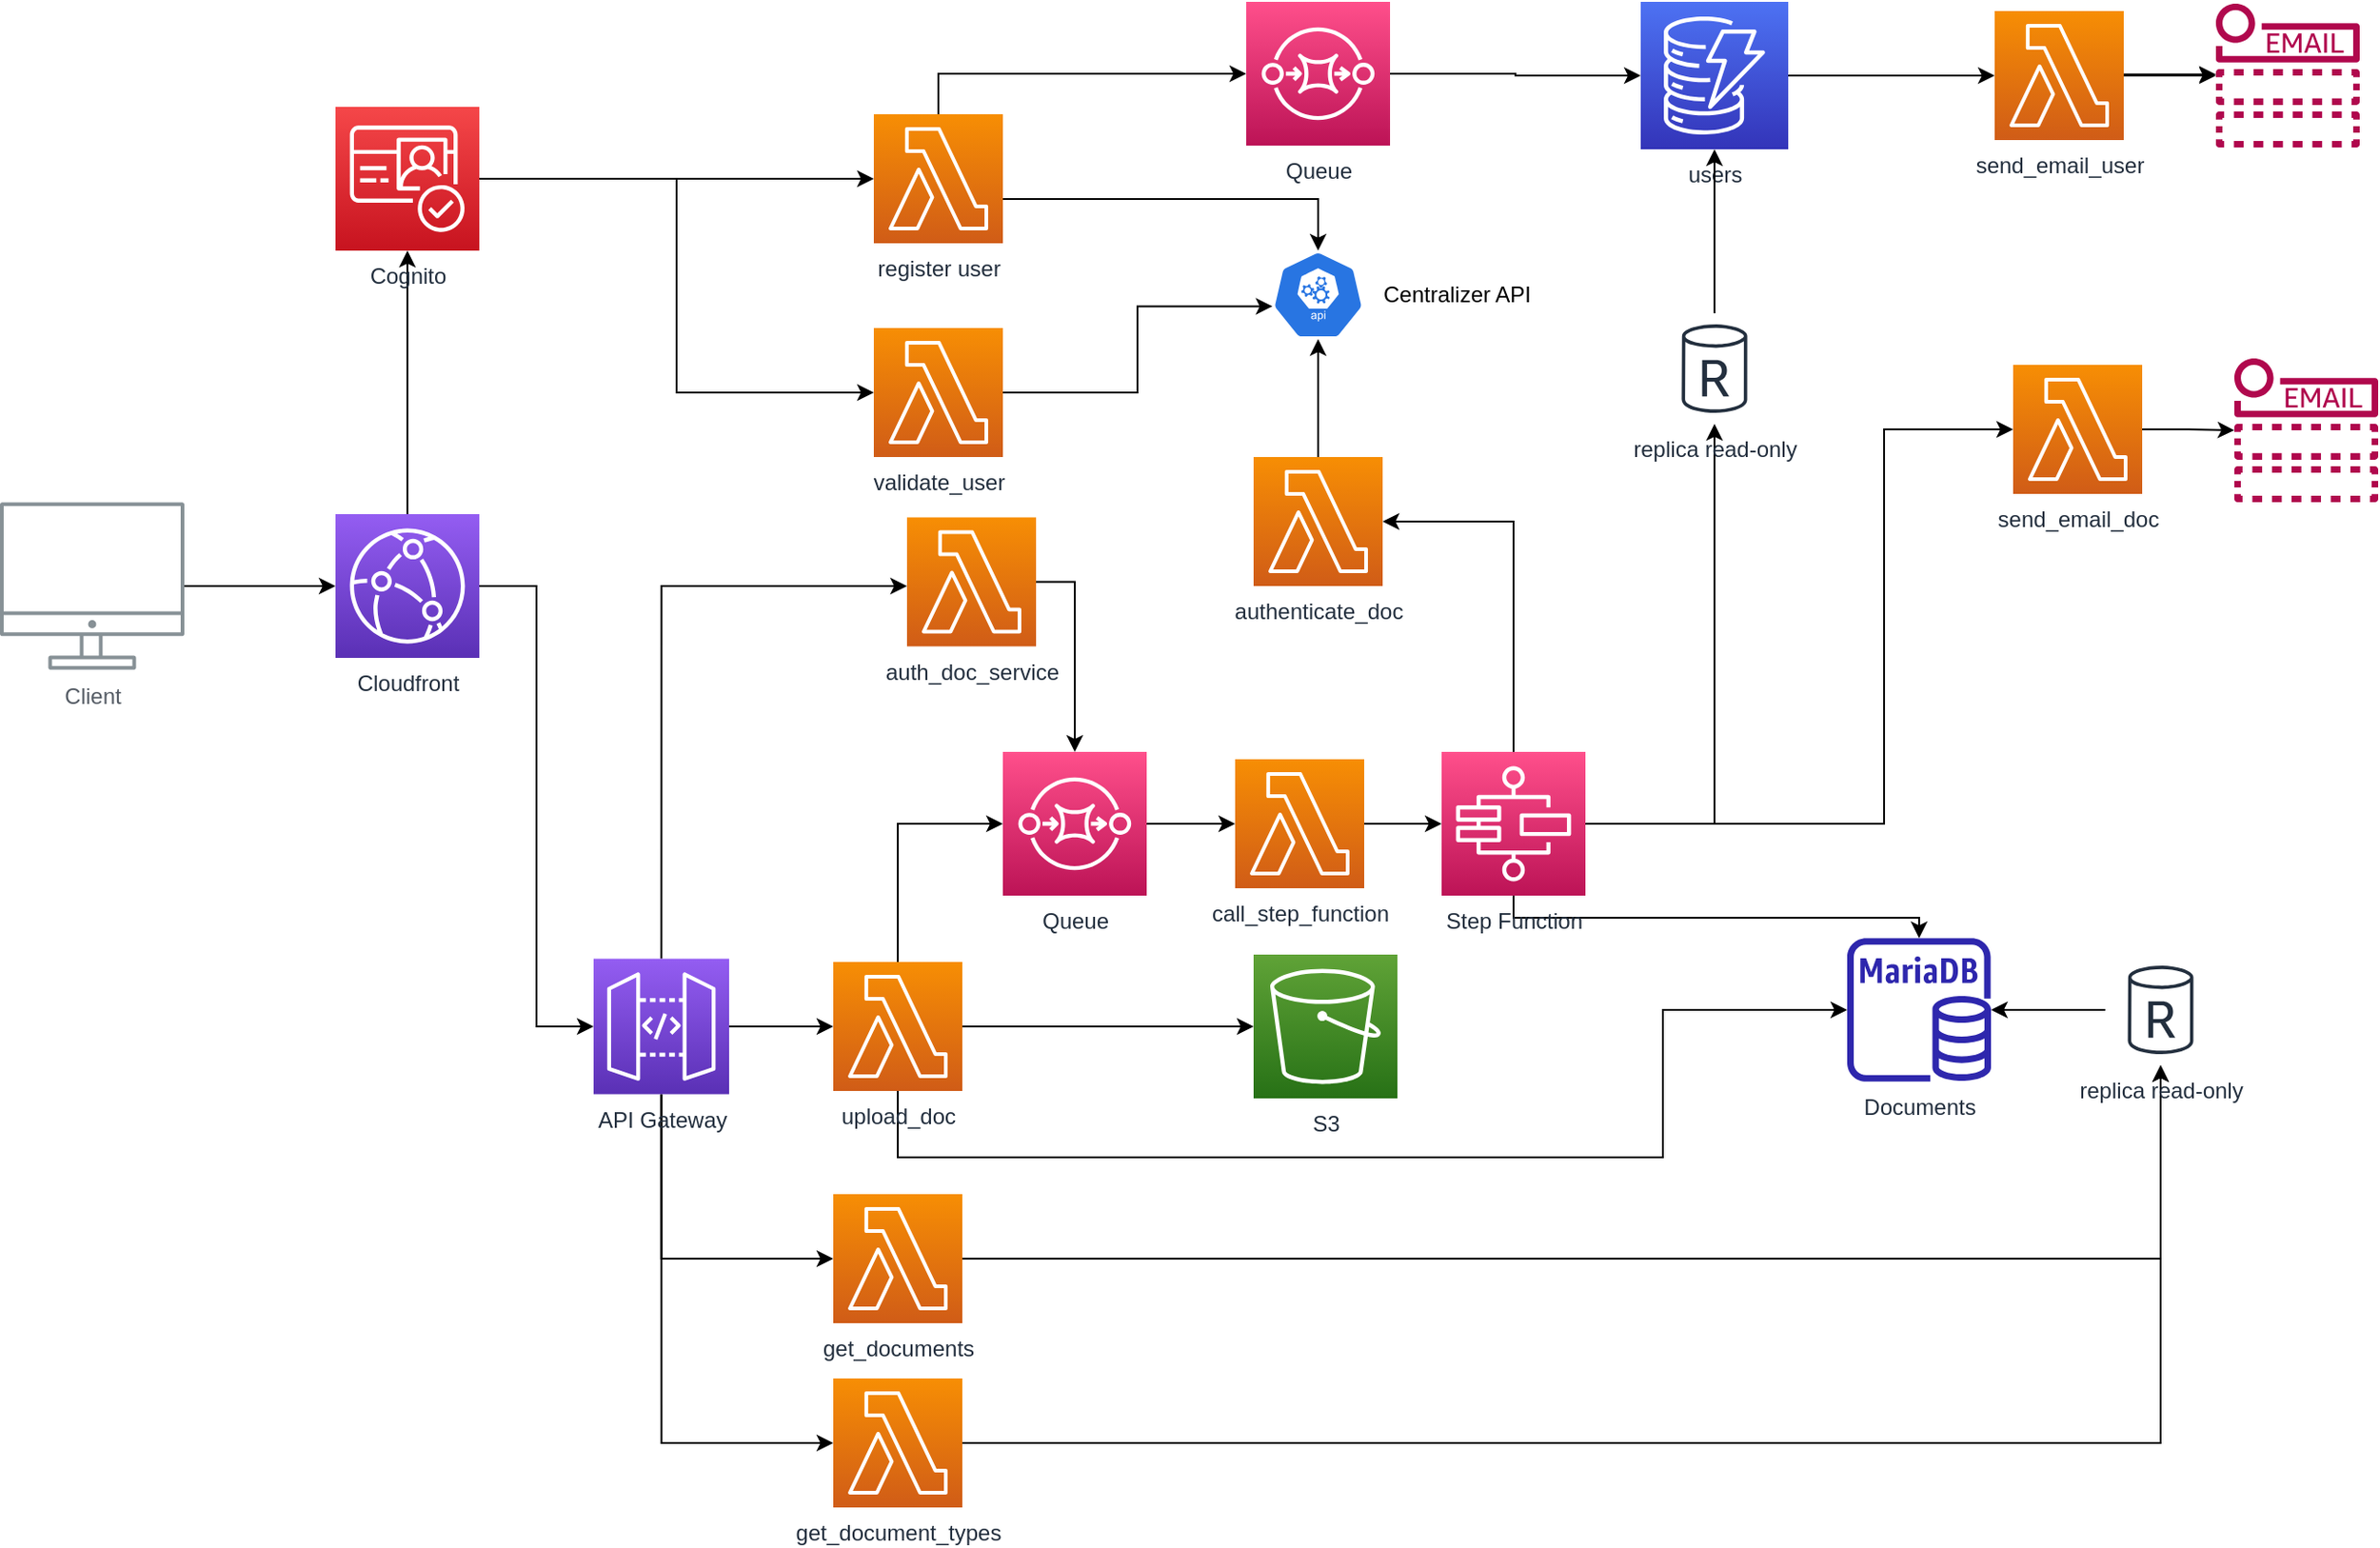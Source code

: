 <mxfile version="17.2.1" type="device"><diagram id="8ChJv7li8QdJG-JWd1mX" name="Page-1"><mxGraphModel dx="1050" dy="500" grid="1" gridSize="10" guides="1" tooltips="1" connect="1" arrows="1" fold="1" page="1" pageScale="1" pageWidth="850" pageHeight="1100" math="0" shadow="0"><root><mxCell id="0"/><mxCell id="1" parent="0"/><mxCell id="_shOK40lK5L714I0VMOC-30" style="edgeStyle=orthogonalEdgeStyle;rounded=0;orthogonalLoop=1;jettySize=auto;html=1;" edge="1" parent="1" source="_shOK40lK5L714I0VMOC-1" target="_shOK40lK5L714I0VMOC-29"><mxGeometry relative="1" as="geometry"/></mxCell><mxCell id="_shOK40lK5L714I0VMOC-1" value="users" style="sketch=0;points=[[0,0,0],[0.25,0,0],[0.5,0,0],[0.75,0,0],[1,0,0],[0,1,0],[0.25,1,0],[0.5,1,0],[0.75,1,0],[1,1,0],[0,0.25,0],[0,0.5,0],[0,0.75,0],[1,0.25,0],[1,0.5,0],[1,0.75,0]];outlineConnect=0;fontColor=#232F3E;gradientColor=#4D72F3;gradientDirection=north;fillColor=#3334B9;strokeColor=#ffffff;dashed=0;verticalLabelPosition=bottom;verticalAlign=top;align=center;html=1;fontSize=12;fontStyle=0;aspect=fixed;shape=mxgraph.aws4.resourceIcon;resIcon=mxgraph.aws4.dynamodb;" vertex="1" parent="1"><mxGeometry x="908" y="3" width="80" height="80" as="geometry"/></mxCell><mxCell id="_shOK40lK5L714I0VMOC-4" value="Documents" style="sketch=0;outlineConnect=0;fontColor=#232F3E;gradientColor=none;fillColor=#2E27AD;strokeColor=none;dashed=0;verticalLabelPosition=bottom;verticalAlign=top;align=center;html=1;fontSize=12;fontStyle=0;aspect=fixed;pointerEvents=1;shape=mxgraph.aws4.rds_mariadb_instance;" vertex="1" parent="1"><mxGeometry x="1020" y="511" width="78" height="78" as="geometry"/></mxCell><mxCell id="_shOK40lK5L714I0VMOC-57" style="edgeStyle=orthogonalEdgeStyle;rounded=0;orthogonalLoop=1;jettySize=auto;html=1;exitX=0.5;exitY=0;exitDx=0;exitDy=0;exitPerimeter=0;" edge="1" parent="1" source="_shOK40lK5L714I0VMOC-5" target="_shOK40lK5L714I0VMOC-48"><mxGeometry relative="1" as="geometry"><Array as="points"><mxPoint x="377" y="320"/></Array></mxGeometry></mxCell><mxCell id="_shOK40lK5L714I0VMOC-58" style="edgeStyle=orthogonalEdgeStyle;rounded=0;orthogonalLoop=1;jettySize=auto;html=1;entryX=0;entryY=0.5;entryDx=0;entryDy=0;entryPerimeter=0;" edge="1" parent="1" source="_shOK40lK5L714I0VMOC-5" target="_shOK40lK5L714I0VMOC-34"><mxGeometry relative="1" as="geometry"/></mxCell><mxCell id="_shOK40lK5L714I0VMOC-61" style="edgeStyle=orthogonalEdgeStyle;rounded=0;orthogonalLoop=1;jettySize=auto;html=1;entryX=0;entryY=0.5;entryDx=0;entryDy=0;entryPerimeter=0;exitX=0.5;exitY=1;exitDx=0;exitDy=0;exitPerimeter=0;" edge="1" parent="1" source="_shOK40lK5L714I0VMOC-5" target="_shOK40lK5L714I0VMOC-59"><mxGeometry relative="1" as="geometry"/></mxCell><mxCell id="_shOK40lK5L714I0VMOC-62" style="edgeStyle=orthogonalEdgeStyle;rounded=0;orthogonalLoop=1;jettySize=auto;html=1;entryX=0;entryY=0.5;entryDx=0;entryDy=0;entryPerimeter=0;exitX=0.5;exitY=1;exitDx=0;exitDy=0;exitPerimeter=0;" edge="1" parent="1" source="_shOK40lK5L714I0VMOC-5" target="_shOK40lK5L714I0VMOC-60"><mxGeometry relative="1" as="geometry"/></mxCell><mxCell id="_shOK40lK5L714I0VMOC-5" value="API Gateway" style="sketch=0;points=[[0,0,0],[0.25,0,0],[0.5,0,0],[0.75,0,0],[1,0,0],[0,1,0],[0.25,1,0],[0.5,1,0],[0.75,1,0],[1,1,0],[0,0.25,0],[0,0.5,0],[0,0.75,0],[1,0.25,0],[1,0.5,0],[1,0.75,0]];outlineConnect=0;fontColor=#232F3E;gradientColor=#945DF2;gradientDirection=north;fillColor=#5A30B5;strokeColor=#ffffff;dashed=0;verticalLabelPosition=bottom;verticalAlign=top;align=center;html=1;fontSize=12;fontStyle=0;aspect=fixed;shape=mxgraph.aws4.resourceIcon;resIcon=mxgraph.aws4.api_gateway;" vertex="1" parent="1"><mxGeometry x="340" y="522.25" width="73.5" height="73.5" as="geometry"/></mxCell><mxCell id="_shOK40lK5L714I0VMOC-15" style="edgeStyle=orthogonalEdgeStyle;rounded=0;orthogonalLoop=1;jettySize=auto;html=1;entryX=0.5;entryY=1;entryDx=0;entryDy=0;entryPerimeter=0;" edge="1" parent="1" source="_shOK40lK5L714I0VMOC-6" target="_shOK40lK5L714I0VMOC-7"><mxGeometry relative="1" as="geometry"/></mxCell><mxCell id="_shOK40lK5L714I0VMOC-32" style="edgeStyle=orthogonalEdgeStyle;rounded=0;orthogonalLoop=1;jettySize=auto;html=1;entryX=0;entryY=0.5;entryDx=0;entryDy=0;entryPerimeter=0;" edge="1" parent="1" source="_shOK40lK5L714I0VMOC-6" target="_shOK40lK5L714I0VMOC-5"><mxGeometry relative="1" as="geometry"/></mxCell><mxCell id="_shOK40lK5L714I0VMOC-6" value="Cloudfront" style="sketch=0;points=[[0,0,0],[0.25,0,0],[0.5,0,0],[0.75,0,0],[1,0,0],[0,1,0],[0.25,1,0],[0.5,1,0],[0.75,1,0],[1,1,0],[0,0.25,0],[0,0.5,0],[0,0.75,0],[1,0.25,0],[1,0.5,0],[1,0.75,0]];outlineConnect=0;fontColor=#232F3E;gradientColor=#945DF2;gradientDirection=north;fillColor=#5A30B5;strokeColor=#ffffff;dashed=0;verticalLabelPosition=bottom;verticalAlign=top;align=center;html=1;fontSize=12;fontStyle=0;aspect=fixed;shape=mxgraph.aws4.resourceIcon;resIcon=mxgraph.aws4.cloudfront;" vertex="1" parent="1"><mxGeometry x="200" y="281" width="78" height="78" as="geometry"/></mxCell><mxCell id="_shOK40lK5L714I0VMOC-19" style="edgeStyle=orthogonalEdgeStyle;rounded=0;orthogonalLoop=1;jettySize=auto;html=1;entryX=0;entryY=0.5;entryDx=0;entryDy=0;entryPerimeter=0;" edge="1" parent="1" source="_shOK40lK5L714I0VMOC-7" target="_shOK40lK5L714I0VMOC-18"><mxGeometry relative="1" as="geometry"/></mxCell><mxCell id="_shOK40lK5L714I0VMOC-21" style="edgeStyle=orthogonalEdgeStyle;rounded=0;orthogonalLoop=1;jettySize=auto;html=1;entryX=0;entryY=0.5;entryDx=0;entryDy=0;entryPerimeter=0;" edge="1" parent="1" source="_shOK40lK5L714I0VMOC-7" target="_shOK40lK5L714I0VMOC-9"><mxGeometry relative="1" as="geometry"/></mxCell><mxCell id="_shOK40lK5L714I0VMOC-7" value="Cognito" style="sketch=0;points=[[0,0,0],[0.25,0,0],[0.5,0,0],[0.75,0,0],[1,0,0],[0,1,0],[0.25,1,0],[0.5,1,0],[0.75,1,0],[1,1,0],[0,0.25,0],[0,0.5,0],[0,0.75,0],[1,0.25,0],[1,0.5,0],[1,0.75,0]];outlineConnect=0;fontColor=#232F3E;gradientColor=#F54749;gradientDirection=north;fillColor=#C7131F;strokeColor=#ffffff;dashed=0;verticalLabelPosition=bottom;verticalAlign=top;align=center;html=1;fontSize=12;fontStyle=0;aspect=fixed;shape=mxgraph.aws4.resourceIcon;resIcon=mxgraph.aws4.cognito;" vertex="1" parent="1"><mxGeometry x="200" y="60" width="78" height="78" as="geometry"/></mxCell><mxCell id="_shOK40lK5L714I0VMOC-8" value="S3" style="sketch=0;points=[[0,0,0],[0.25,0,0],[0.5,0,0],[0.75,0,0],[1,0,0],[0,1,0],[0.25,1,0],[0.5,1,0],[0.75,1,0],[1,1,0],[0,0.25,0],[0,0.5,0],[0,0.75,0],[1,0.25,0],[1,0.5,0],[1,0.75,0]];outlineConnect=0;fontColor=#232F3E;gradientColor=#60A337;gradientDirection=north;fillColor=#277116;strokeColor=#ffffff;dashed=0;verticalLabelPosition=bottom;verticalAlign=top;align=center;html=1;fontSize=12;fontStyle=0;aspect=fixed;shape=mxgraph.aws4.resourceIcon;resIcon=mxgraph.aws4.s3;" vertex="1" parent="1"><mxGeometry x="698" y="520" width="78" height="78" as="geometry"/></mxCell><mxCell id="_shOK40lK5L714I0VMOC-43" style="edgeStyle=orthogonalEdgeStyle;rounded=0;orthogonalLoop=1;jettySize=auto;html=1;entryX=0.005;entryY=0.63;entryDx=0;entryDy=0;entryPerimeter=0;" edge="1" parent="1" source="_shOK40lK5L714I0VMOC-9" target="_shOK40lK5L714I0VMOC-16"><mxGeometry relative="1" as="geometry"/></mxCell><mxCell id="_shOK40lK5L714I0VMOC-9" value="validate_user" style="sketch=0;points=[[0,0,0],[0.25,0,0],[0.5,0,0],[0.75,0,0],[1,0,0],[0,1,0],[0.25,1,0],[0.5,1,0],[0.75,1,0],[1,1,0],[0,0.25,0],[0,0.5,0],[0,0.75,0],[1,0.25,0],[1,0.5,0],[1,0.75,0]];outlineConnect=0;fontColor=#232F3E;gradientColor=#F78E04;gradientDirection=north;fillColor=#D05C17;strokeColor=#ffffff;dashed=0;verticalLabelPosition=bottom;verticalAlign=top;align=center;html=1;fontSize=12;fontStyle=0;aspect=fixed;shape=mxgraph.aws4.resourceIcon;resIcon=mxgraph.aws4.lambda;" vertex="1" parent="1"><mxGeometry x="492" y="180" width="70" height="70" as="geometry"/></mxCell><mxCell id="_shOK40lK5L714I0VMOC-14" style="edgeStyle=orthogonalEdgeStyle;rounded=0;orthogonalLoop=1;jettySize=auto;html=1;entryX=0;entryY=0.5;entryDx=0;entryDy=0;entryPerimeter=0;" edge="1" parent="1" source="_shOK40lK5L714I0VMOC-10" target="_shOK40lK5L714I0VMOC-6"><mxGeometry relative="1" as="geometry"/></mxCell><mxCell id="_shOK40lK5L714I0VMOC-10" value="Client" style="sketch=0;outlineConnect=0;gradientColor=none;fontColor=#545B64;strokeColor=none;fillColor=#879196;dashed=0;verticalLabelPosition=bottom;verticalAlign=top;align=center;html=1;fontSize=12;fontStyle=0;aspect=fixed;shape=mxgraph.aws4.illustration_desktop;pointerEvents=1" vertex="1" parent="1"><mxGeometry x="18" y="274.5" width="100" height="91" as="geometry"/></mxCell><mxCell id="_shOK40lK5L714I0VMOC-84" style="edgeStyle=orthogonalEdgeStyle;rounded=0;orthogonalLoop=1;jettySize=auto;html=1;entryX=0;entryY=0.5;entryDx=0;entryDy=0;entryPerimeter=0;" edge="1" parent="1" source="_shOK40lK5L714I0VMOC-12" target="_shOK40lK5L714I0VMOC-83"><mxGeometry relative="1" as="geometry"/></mxCell><mxCell id="_shOK40lK5L714I0VMOC-12" value="Queue" style="sketch=0;points=[[0,0,0],[0.25,0,0],[0.5,0,0],[0.75,0,0],[1,0,0],[0,1,0],[0.25,1,0],[0.5,1,0],[0.75,1,0],[1,1,0],[0,0.25,0],[0,0.5,0],[0,0.75,0],[1,0.25,0],[1,0.5,0],[1,0.75,0]];outlineConnect=0;fontColor=#232F3E;gradientColor=#FF4F8B;gradientDirection=north;fillColor=#BC1356;strokeColor=#ffffff;dashed=0;verticalLabelPosition=bottom;verticalAlign=top;align=center;html=1;fontSize=12;fontStyle=0;aspect=fixed;shape=mxgraph.aws4.resourceIcon;resIcon=mxgraph.aws4.sqs;" vertex="1" parent="1"><mxGeometry x="562" y="410" width="78" height="78" as="geometry"/></mxCell><mxCell id="_shOK40lK5L714I0VMOC-50" style="edgeStyle=orthogonalEdgeStyle;rounded=0;orthogonalLoop=1;jettySize=auto;html=1;exitX=0.5;exitY=0;exitDx=0;exitDy=0;exitPerimeter=0;entryX=1;entryY=0.5;entryDx=0;entryDy=0;entryPerimeter=0;" edge="1" parent="1" source="_shOK40lK5L714I0VMOC-13" target="_shOK40lK5L714I0VMOC-33"><mxGeometry relative="1" as="geometry"/></mxCell><mxCell id="_shOK40lK5L714I0VMOC-63" style="edgeStyle=orthogonalEdgeStyle;rounded=0;orthogonalLoop=1;jettySize=auto;html=1;exitX=0.5;exitY=1;exitDx=0;exitDy=0;exitPerimeter=0;" edge="1" parent="1" source="_shOK40lK5L714I0VMOC-13" target="_shOK40lK5L714I0VMOC-4"><mxGeometry relative="1" as="geometry"><Array as="points"><mxPoint x="839" y="500"/><mxPoint x="1059" y="500"/></Array></mxGeometry></mxCell><mxCell id="_shOK40lK5L714I0VMOC-68" style="edgeStyle=orthogonalEdgeStyle;rounded=0;orthogonalLoop=1;jettySize=auto;html=1;entryX=0;entryY=0.5;entryDx=0;entryDy=0;entryPerimeter=0;" edge="1" parent="1" source="_shOK40lK5L714I0VMOC-13" target="_shOK40lK5L714I0VMOC-67"><mxGeometry relative="1" as="geometry"><Array as="points"><mxPoint x="1040" y="449"/><mxPoint x="1040" y="235"/></Array></mxGeometry></mxCell><mxCell id="_shOK40lK5L714I0VMOC-81" style="edgeStyle=orthogonalEdgeStyle;rounded=0;orthogonalLoop=1;jettySize=auto;html=1;" edge="1" parent="1" source="_shOK40lK5L714I0VMOC-13" target="_shOK40lK5L714I0VMOC-79"><mxGeometry relative="1" as="geometry"/></mxCell><mxCell id="_shOK40lK5L714I0VMOC-13" value="Step Function" style="sketch=0;points=[[0,0,0],[0.25,0,0],[0.5,0,0],[0.75,0,0],[1,0,0],[0,1,0],[0.25,1,0],[0.5,1,0],[0.75,1,0],[1,1,0],[0,0.25,0],[0,0.5,0],[0,0.75,0],[1,0.25,0],[1,0.5,0],[1,0.75,0]];outlineConnect=0;fontColor=#232F3E;gradientColor=#FF4F8B;gradientDirection=north;fillColor=#BC1356;strokeColor=#ffffff;dashed=0;verticalLabelPosition=bottom;verticalAlign=top;align=center;html=1;fontSize=12;fontStyle=0;aspect=fixed;shape=mxgraph.aws4.resourceIcon;resIcon=mxgraph.aws4.step_functions;" vertex="1" parent="1"><mxGeometry x="800" y="410" width="78" height="78" as="geometry"/></mxCell><mxCell id="_shOK40lK5L714I0VMOC-16" value="" style="sketch=0;html=1;dashed=0;whitespace=wrap;fillColor=#2875E2;strokeColor=#ffffff;points=[[0.005,0.63,0],[0.1,0.2,0],[0.9,0.2,0],[0.5,0,0],[0.995,0.63,0],[0.72,0.99,0],[0.5,1,0],[0.28,0.99,0]];shape=mxgraph.kubernetes.icon;prIcon=api" vertex="1" parent="1"><mxGeometry x="708" y="138" width="50" height="48" as="geometry"/></mxCell><mxCell id="_shOK40lK5L714I0VMOC-41" style="edgeStyle=orthogonalEdgeStyle;rounded=0;orthogonalLoop=1;jettySize=auto;html=1;entryX=0;entryY=0.5;entryDx=0;entryDy=0;entryPerimeter=0;exitX=0.5;exitY=0;exitDx=0;exitDy=0;exitPerimeter=0;" edge="1" parent="1" source="_shOK40lK5L714I0VMOC-18" target="_shOK40lK5L714I0VMOC-22"><mxGeometry relative="1" as="geometry"/></mxCell><mxCell id="_shOK40lK5L714I0VMOC-42" style="edgeStyle=orthogonalEdgeStyle;rounded=0;orthogonalLoop=1;jettySize=auto;html=1;entryX=0.5;entryY=0;entryDx=0;entryDy=0;entryPerimeter=0;" edge="1" parent="1" source="_shOK40lK5L714I0VMOC-18" target="_shOK40lK5L714I0VMOC-16"><mxGeometry relative="1" as="geometry"><Array as="points"><mxPoint x="733" y="110"/></Array></mxGeometry></mxCell><mxCell id="_shOK40lK5L714I0VMOC-18" value="register user" style="sketch=0;points=[[0,0,0],[0.25,0,0],[0.5,0,0],[0.75,0,0],[1,0,0],[0,1,0],[0.25,1,0],[0.5,1,0],[0.75,1,0],[1,1,0],[0,0.25,0],[0,0.5,0],[0,0.75,0],[1,0.25,0],[1,0.5,0],[1,0.75,0]];outlineConnect=0;fontColor=#232F3E;gradientColor=#F78E04;gradientDirection=north;fillColor=#D05C17;strokeColor=#ffffff;dashed=0;verticalLabelPosition=bottom;verticalAlign=top;align=center;html=1;fontSize=12;fontStyle=0;aspect=fixed;shape=mxgraph.aws4.resourceIcon;resIcon=mxgraph.aws4.lambda;" vertex="1" parent="1"><mxGeometry x="492" y="64" width="70" height="70" as="geometry"/></mxCell><mxCell id="_shOK40lK5L714I0VMOC-26" style="edgeStyle=orthogonalEdgeStyle;rounded=0;orthogonalLoop=1;jettySize=auto;html=1;" edge="1" parent="1" source="_shOK40lK5L714I0VMOC-22" target="_shOK40lK5L714I0VMOC-1"><mxGeometry relative="1" as="geometry"/></mxCell><mxCell id="_shOK40lK5L714I0VMOC-22" value="Queue" style="sketch=0;points=[[0,0,0],[0.25,0,0],[0.5,0,0],[0.75,0,0],[1,0,0],[0,1,0],[0.25,1,0],[0.5,1,0],[0.75,1,0],[1,1,0],[0,0.25,0],[0,0.5,0],[0,0.75,0],[1,0.25,0],[1,0.5,0],[1,0.75,0]];outlineConnect=0;fontColor=#232F3E;gradientColor=#FF4F8B;gradientDirection=north;fillColor=#BC1356;strokeColor=#ffffff;dashed=0;verticalLabelPosition=bottom;verticalAlign=top;align=center;html=1;fontSize=12;fontStyle=0;aspect=fixed;shape=mxgraph.aws4.resourceIcon;resIcon=mxgraph.aws4.sqs;" vertex="1" parent="1"><mxGeometry x="694" y="3" width="78" height="78" as="geometry"/></mxCell><mxCell id="_shOK40lK5L714I0VMOC-28" value="" style="sketch=0;outlineConnect=0;fontColor=#232F3E;gradientColor=none;fillColor=#B0084D;strokeColor=none;dashed=0;verticalLabelPosition=bottom;verticalAlign=top;align=center;html=1;fontSize=12;fontStyle=0;aspect=fixed;pointerEvents=1;shape=mxgraph.aws4.email_notification;" vertex="1" parent="1"><mxGeometry x="1220" y="4" width="78" height="78" as="geometry"/></mxCell><mxCell id="_shOK40lK5L714I0VMOC-31" style="edgeStyle=orthogonalEdgeStyle;rounded=0;orthogonalLoop=1;jettySize=auto;html=1;" edge="1" parent="1" source="_shOK40lK5L714I0VMOC-29" target="_shOK40lK5L714I0VMOC-28"><mxGeometry relative="1" as="geometry"/></mxCell><mxCell id="_shOK40lK5L714I0VMOC-29" value="send_email_user" style="sketch=0;points=[[0,0,0],[0.25,0,0],[0.5,0,0],[0.75,0,0],[1,0,0],[0,1,0],[0.25,1,0],[0.5,1,0],[0.75,1,0],[1,1,0],[0,0.25,0],[0,0.5,0],[0,0.75,0],[1,0.25,0],[1,0.5,0],[1,0.75,0]];outlineConnect=0;fontColor=#232F3E;gradientColor=#F78E04;gradientDirection=north;fillColor=#D05C17;strokeColor=#ffffff;dashed=0;verticalLabelPosition=bottom;verticalAlign=top;align=center;html=1;fontSize=12;fontStyle=0;aspect=fixed;shape=mxgraph.aws4.resourceIcon;resIcon=mxgraph.aws4.lambda;" vertex="1" parent="1"><mxGeometry x="1100" y="8" width="70" height="70" as="geometry"/></mxCell><mxCell id="_shOK40lK5L714I0VMOC-44" style="edgeStyle=orthogonalEdgeStyle;rounded=0;orthogonalLoop=1;jettySize=auto;html=1;entryX=0.5;entryY=1;entryDx=0;entryDy=0;entryPerimeter=0;" edge="1" parent="1" source="_shOK40lK5L714I0VMOC-33" target="_shOK40lK5L714I0VMOC-16"><mxGeometry relative="1" as="geometry"/></mxCell><mxCell id="_shOK40lK5L714I0VMOC-33" value="authenticate_doc" style="sketch=0;points=[[0,0,0],[0.25,0,0],[0.5,0,0],[0.75,0,0],[1,0,0],[0,1,0],[0.25,1,0],[0.5,1,0],[0.75,1,0],[1,1,0],[0,0.25,0],[0,0.5,0],[0,0.75,0],[1,0.25,0],[1,0.5,0],[1,0.75,0]];outlineConnect=0;fontColor=#232F3E;gradientColor=#F78E04;gradientDirection=north;fillColor=#D05C17;strokeColor=#ffffff;dashed=0;verticalLabelPosition=bottom;verticalAlign=top;align=center;html=1;fontSize=12;fontStyle=0;aspect=fixed;shape=mxgraph.aws4.resourceIcon;resIcon=mxgraph.aws4.lambda;" vertex="1" parent="1"><mxGeometry x="698" y="250" width="70" height="70" as="geometry"/></mxCell><mxCell id="_shOK40lK5L714I0VMOC-46" style="edgeStyle=orthogonalEdgeStyle;rounded=0;orthogonalLoop=1;jettySize=auto;html=1;entryX=0;entryY=0.5;entryDx=0;entryDy=0;entryPerimeter=0;exitX=1;exitY=0.5;exitDx=0;exitDy=0;exitPerimeter=0;" edge="1" parent="1" source="_shOK40lK5L714I0VMOC-34" target="_shOK40lK5L714I0VMOC-8"><mxGeometry relative="1" as="geometry"/></mxCell><mxCell id="_shOK40lK5L714I0VMOC-47" style="edgeStyle=orthogonalEdgeStyle;rounded=0;orthogonalLoop=1;jettySize=auto;html=1;entryX=0;entryY=0.5;entryDx=0;entryDy=0;entryPerimeter=0;exitX=0.5;exitY=0;exitDx=0;exitDy=0;exitPerimeter=0;" edge="1" parent="1" source="_shOK40lK5L714I0VMOC-34" target="_shOK40lK5L714I0VMOC-12"><mxGeometry relative="1" as="geometry"/></mxCell><mxCell id="_shOK40lK5L714I0VMOC-64" style="edgeStyle=orthogonalEdgeStyle;rounded=0;orthogonalLoop=1;jettySize=auto;html=1;exitX=0.5;exitY=1;exitDx=0;exitDy=0;exitPerimeter=0;" edge="1" parent="1" source="_shOK40lK5L714I0VMOC-34" target="_shOK40lK5L714I0VMOC-4"><mxGeometry relative="1" as="geometry"><Array as="points"><mxPoint x="505" y="630"/><mxPoint x="920" y="630"/><mxPoint x="920" y="550"/></Array></mxGeometry></mxCell><mxCell id="_shOK40lK5L714I0VMOC-34" value="upload_doc" style="sketch=0;points=[[0,0,0],[0.25,0,0],[0.5,0,0],[0.75,0,0],[1,0,0],[0,1,0],[0.25,1,0],[0.5,1,0],[0.75,1,0],[1,1,0],[0,0.25,0],[0,0.5,0],[0,0.75,0],[1,0.25,0],[1,0.5,0],[1,0.75,0]];outlineConnect=0;fontColor=#232F3E;gradientColor=#F78E04;gradientDirection=north;fillColor=#D05C17;strokeColor=#ffffff;dashed=0;verticalLabelPosition=bottom;verticalAlign=top;align=center;html=1;fontSize=12;fontStyle=0;aspect=fixed;shape=mxgraph.aws4.resourceIcon;resIcon=mxgraph.aws4.lambda;" vertex="1" parent="1"><mxGeometry x="470" y="524" width="70" height="70" as="geometry"/></mxCell><mxCell id="_shOK40lK5L714I0VMOC-82" value="" style="edgeStyle=orthogonalEdgeStyle;rounded=0;orthogonalLoop=1;jettySize=auto;html=1;exitX=1;exitY=0.5;exitDx=0;exitDy=0;exitPerimeter=0;" edge="1" parent="1" source="_shOK40lK5L714I0VMOC-48" target="_shOK40lK5L714I0VMOC-12"><mxGeometry relative="1" as="geometry"/></mxCell><mxCell id="_shOK40lK5L714I0VMOC-48" value="auth_doc_service" style="sketch=0;points=[[0,0,0],[0.25,0,0],[0.5,0,0],[0.75,0,0],[1,0,0],[0,1,0],[0.25,1,0],[0.5,1,0],[0.75,1,0],[1,1,0],[0,0.25,0],[0,0.5,0],[0,0.75,0],[1,0.25,0],[1,0.5,0],[1,0.75,0]];outlineConnect=0;fontColor=#232F3E;gradientColor=#F78E04;gradientDirection=north;fillColor=#D05C17;strokeColor=#ffffff;dashed=0;verticalLabelPosition=bottom;verticalAlign=top;align=center;html=1;fontSize=12;fontStyle=0;aspect=fixed;shape=mxgraph.aws4.resourceIcon;resIcon=mxgraph.aws4.lambda;" vertex="1" parent="1"><mxGeometry x="510" y="282.75" width="70" height="70" as="geometry"/></mxCell><mxCell id="_shOK40lK5L714I0VMOC-77" style="edgeStyle=orthogonalEdgeStyle;rounded=0;orthogonalLoop=1;jettySize=auto;html=1;" edge="1" parent="1" source="_shOK40lK5L714I0VMOC-59" target="_shOK40lK5L714I0VMOC-75"><mxGeometry relative="1" as="geometry"/></mxCell><mxCell id="_shOK40lK5L714I0VMOC-59" value="get_documents" style="sketch=0;points=[[0,0,0],[0.25,0,0],[0.5,0,0],[0.75,0,0],[1,0,0],[0,1,0],[0.25,1,0],[0.5,1,0],[0.75,1,0],[1,1,0],[0,0.25,0],[0,0.5,0],[0,0.75,0],[1,0.25,0],[1,0.5,0],[1,0.75,0]];outlineConnect=0;fontColor=#232F3E;gradientColor=#F78E04;gradientDirection=north;fillColor=#D05C17;strokeColor=#ffffff;dashed=0;verticalLabelPosition=bottom;verticalAlign=top;align=center;html=1;fontSize=12;fontStyle=0;aspect=fixed;shape=mxgraph.aws4.resourceIcon;resIcon=mxgraph.aws4.lambda;" vertex="1" parent="1"><mxGeometry x="470" y="650" width="70" height="70" as="geometry"/></mxCell><mxCell id="_shOK40lK5L714I0VMOC-78" style="edgeStyle=orthogonalEdgeStyle;rounded=0;orthogonalLoop=1;jettySize=auto;html=1;" edge="1" parent="1" source="_shOK40lK5L714I0VMOC-60" target="_shOK40lK5L714I0VMOC-75"><mxGeometry relative="1" as="geometry"/></mxCell><mxCell id="_shOK40lK5L714I0VMOC-60" value="get_document_types" style="sketch=0;points=[[0,0,0],[0.25,0,0],[0.5,0,0],[0.75,0,0],[1,0,0],[0,1,0],[0.25,1,0],[0.5,1,0],[0.75,1,0],[1,1,0],[0,0.25,0],[0,0.5,0],[0,0.75,0],[1,0.25,0],[1,0.5,0],[1,0.75,0]];outlineConnect=0;fontColor=#232F3E;gradientColor=#F78E04;gradientDirection=north;fillColor=#D05C17;strokeColor=#ffffff;dashed=0;verticalLabelPosition=bottom;verticalAlign=top;align=center;html=1;fontSize=12;fontStyle=0;aspect=fixed;shape=mxgraph.aws4.resourceIcon;resIcon=mxgraph.aws4.lambda;" vertex="1" parent="1"><mxGeometry x="470" y="750" width="70" height="70" as="geometry"/></mxCell><mxCell id="_shOK40lK5L714I0VMOC-73" style="edgeStyle=orthogonalEdgeStyle;rounded=0;orthogonalLoop=1;jettySize=auto;html=1;" edge="1" parent="1" source="_shOK40lK5L714I0VMOC-67" target="_shOK40lK5L714I0VMOC-70"><mxGeometry relative="1" as="geometry"/></mxCell><mxCell id="_shOK40lK5L714I0VMOC-67" value="send_email_doc" style="sketch=0;points=[[0,0,0],[0.25,0,0],[0.5,0,0],[0.75,0,0],[1,0,0],[0,1,0],[0.25,1,0],[0.5,1,0],[0.75,1,0],[1,1,0],[0,0.25,0],[0,0.5,0],[0,0.75,0],[1,0.25,0],[1,0.5,0],[1,0.75,0]];outlineConnect=0;fontColor=#232F3E;gradientColor=#F78E04;gradientDirection=north;fillColor=#D05C17;strokeColor=#ffffff;dashed=0;verticalLabelPosition=bottom;verticalAlign=top;align=center;html=1;fontSize=12;fontStyle=0;aspect=fixed;shape=mxgraph.aws4.resourceIcon;resIcon=mxgraph.aws4.lambda;" vertex="1" parent="1"><mxGeometry x="1110" y="200" width="70" height="70" as="geometry"/></mxCell><mxCell id="_shOK40lK5L714I0VMOC-69" style="edgeStyle=orthogonalEdgeStyle;rounded=0;orthogonalLoop=1;jettySize=auto;html=1;" edge="1" parent="1"><mxGeometry relative="1" as="geometry"><mxPoint x="1170" y="42.41" as="sourcePoint"/><mxPoint x="1220" y="42.41" as="targetPoint"/></mxGeometry></mxCell><mxCell id="_shOK40lK5L714I0VMOC-70" value="" style="sketch=0;outlineConnect=0;fontColor=#232F3E;gradientColor=none;fillColor=#B0084D;strokeColor=none;dashed=0;verticalLabelPosition=bottom;verticalAlign=top;align=center;html=1;fontSize=12;fontStyle=0;aspect=fixed;pointerEvents=1;shape=mxgraph.aws4.email_notification;" vertex="1" parent="1"><mxGeometry x="1230" y="196.5" width="78" height="78" as="geometry"/></mxCell><mxCell id="_shOK40lK5L714I0VMOC-74" value="Centralizer API" style="text;html=1;align=center;verticalAlign=middle;resizable=0;points=[];autosize=1;strokeColor=none;fillColor=none;" vertex="1" parent="1"><mxGeometry x="758" y="152" width="100" height="20" as="geometry"/></mxCell><mxCell id="_shOK40lK5L714I0VMOC-76" value="" style="edgeStyle=orthogonalEdgeStyle;rounded=0;orthogonalLoop=1;jettySize=auto;html=1;" edge="1" parent="1" source="_shOK40lK5L714I0VMOC-75" target="_shOK40lK5L714I0VMOC-4"><mxGeometry relative="1" as="geometry"/></mxCell><mxCell id="_shOK40lK5L714I0VMOC-75" value="replica read-only" style="sketch=0;outlineConnect=0;fontColor=#232F3E;gradientColor=none;strokeColor=#232F3E;fillColor=#ffffff;dashed=0;verticalLabelPosition=bottom;verticalAlign=top;align=center;html=1;fontSize=12;fontStyle=0;aspect=fixed;shape=mxgraph.aws4.resourceIcon;resIcon=mxgraph.aws4.db_instance_read_replica;" vertex="1" parent="1"><mxGeometry x="1160" y="520" width="60" height="60" as="geometry"/></mxCell><mxCell id="_shOK40lK5L714I0VMOC-80" value="" style="edgeStyle=orthogonalEdgeStyle;rounded=0;orthogonalLoop=1;jettySize=auto;html=1;" edge="1" parent="1" source="_shOK40lK5L714I0VMOC-79" target="_shOK40lK5L714I0VMOC-1"><mxGeometry relative="1" as="geometry"/></mxCell><mxCell id="_shOK40lK5L714I0VMOC-79" value="replica read-only" style="sketch=0;outlineConnect=0;fontColor=#232F3E;gradientColor=none;strokeColor=#232F3E;fillColor=#ffffff;dashed=0;verticalLabelPosition=bottom;verticalAlign=top;align=center;html=1;fontSize=12;fontStyle=0;aspect=fixed;shape=mxgraph.aws4.resourceIcon;resIcon=mxgraph.aws4.db_instance_read_replica;" vertex="1" parent="1"><mxGeometry x="918" y="172" width="60" height="60" as="geometry"/></mxCell><mxCell id="_shOK40lK5L714I0VMOC-85" style="edgeStyle=orthogonalEdgeStyle;rounded=0;orthogonalLoop=1;jettySize=auto;html=1;entryX=0;entryY=0.5;entryDx=0;entryDy=0;entryPerimeter=0;" edge="1" parent="1" source="_shOK40lK5L714I0VMOC-83" target="_shOK40lK5L714I0VMOC-13"><mxGeometry relative="1" as="geometry"/></mxCell><mxCell id="_shOK40lK5L714I0VMOC-83" value="call_step_function" style="sketch=0;points=[[0,0,0],[0.25,0,0],[0.5,0,0],[0.75,0,0],[1,0,0],[0,1,0],[0.25,1,0],[0.5,1,0],[0.75,1,0],[1,1,0],[0,0.25,0],[0,0.5,0],[0,0.75,0],[1,0.25,0],[1,0.5,0],[1,0.75,0]];outlineConnect=0;fontColor=#232F3E;gradientColor=#F78E04;gradientDirection=north;fillColor=#D05C17;strokeColor=#ffffff;dashed=0;verticalLabelPosition=bottom;verticalAlign=top;align=center;html=1;fontSize=12;fontStyle=0;aspect=fixed;shape=mxgraph.aws4.resourceIcon;resIcon=mxgraph.aws4.lambda;" vertex="1" parent="1"><mxGeometry x="688" y="414" width="70" height="70" as="geometry"/></mxCell></root></mxGraphModel></diagram></mxfile>